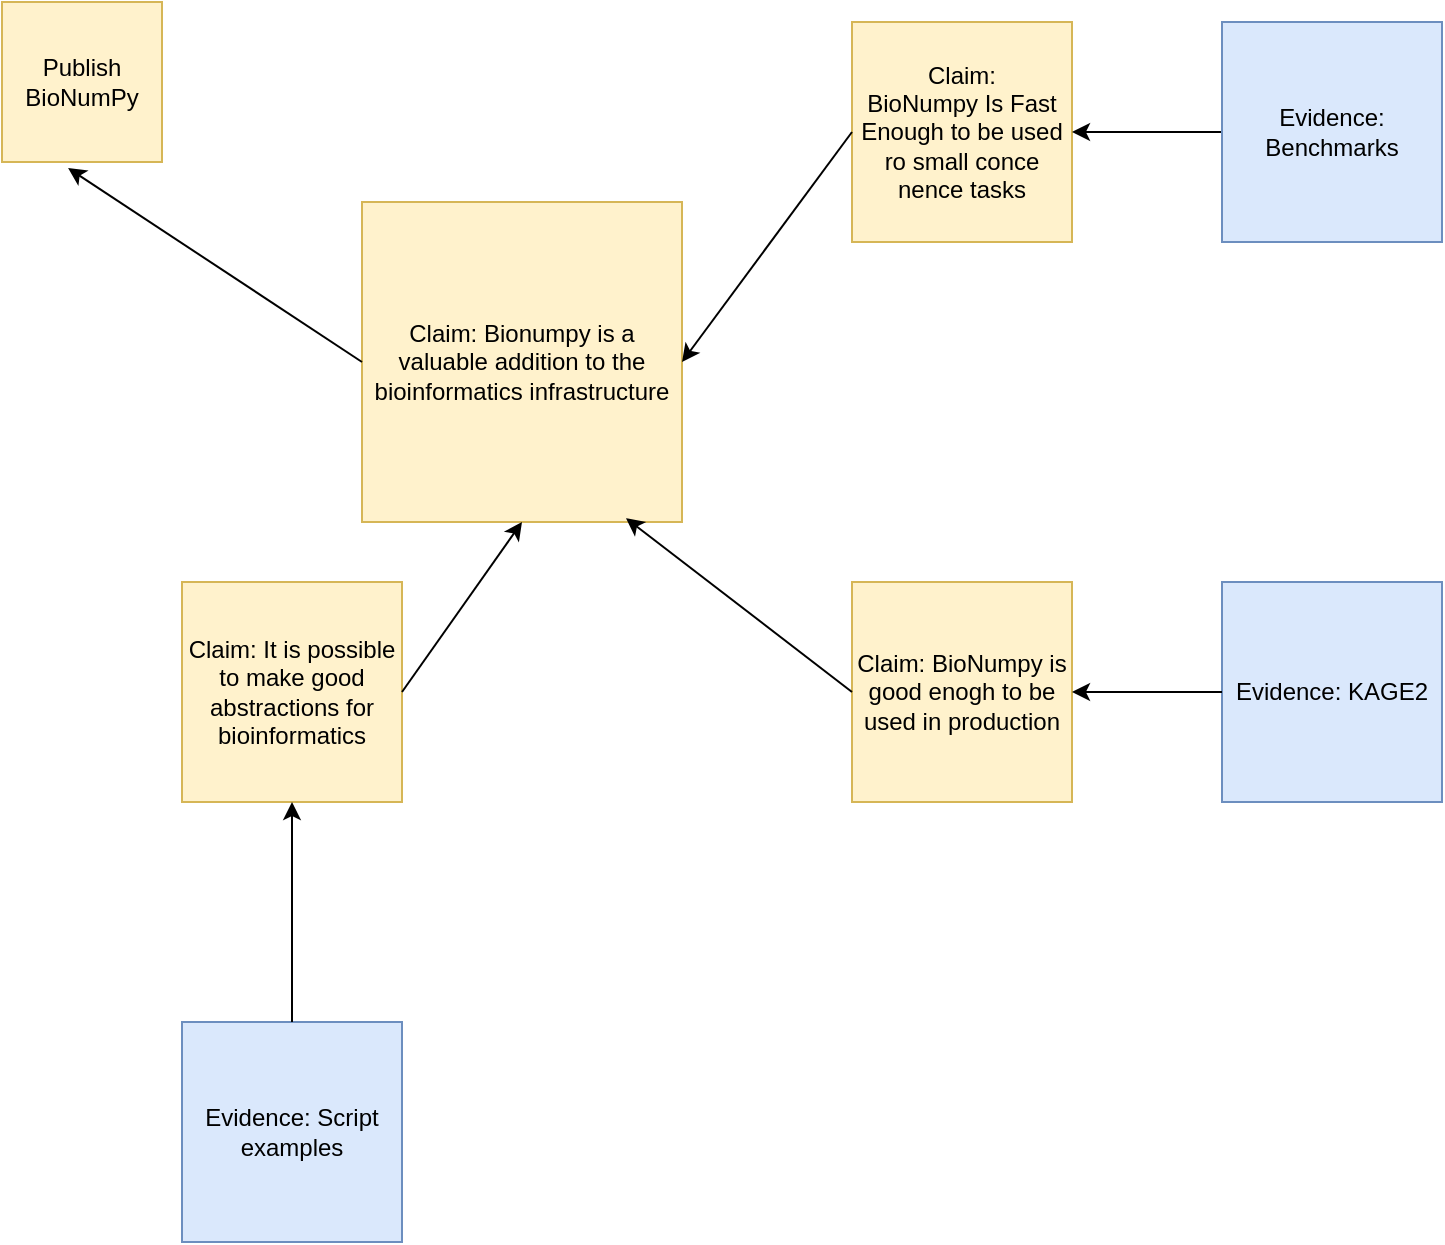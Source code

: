 <mxfile version="22.0.8" type="github">
  <diagram name="Page-1" id="cqgpyXr-cMNBFF1EY2c6">
    <mxGraphModel dx="1434" dy="758" grid="1" gridSize="10" guides="1" tooltips="1" connect="1" arrows="1" fold="1" page="1" pageScale="1" pageWidth="850" pageHeight="1100" math="0" shadow="0">
      <root>
        <mxCell id="0" />
        <mxCell id="1" parent="0" />
        <mxCell id="I2-2xf_2cML_7aA4J0nP-1" value="Publish BioNumPy" style="whiteSpace=wrap;html=1;aspect=fixed;fillColor=#fff2cc;strokeColor=#d6b656;" vertex="1" parent="1">
          <mxGeometry width="80" height="80" as="geometry" />
        </mxCell>
        <mxCell id="I2-2xf_2cML_7aA4J0nP-3" value="Claim: Bionumpy is a valuable addition to the bioinformatics infrastructure" style="whiteSpace=wrap;html=1;aspect=fixed;fillColor=#fff2cc;strokeColor=#d6b656;" vertex="1" parent="1">
          <mxGeometry x="180" y="100" width="160" height="160" as="geometry" />
        </mxCell>
        <mxCell id="I2-2xf_2cML_7aA4J0nP-4" value="" style="endArrow=classic;html=1;rounded=0;entryX=0.413;entryY=1.038;entryDx=0;entryDy=0;entryPerimeter=0;exitX=0;exitY=0.5;exitDx=0;exitDy=0;" edge="1" parent="1" source="I2-2xf_2cML_7aA4J0nP-3" target="I2-2xf_2cML_7aA4J0nP-1">
          <mxGeometry width="50" height="50" relative="1" as="geometry">
            <mxPoint x="400" y="170" as="sourcePoint" />
            <mxPoint x="450" y="120" as="targetPoint" />
          </mxGeometry>
        </mxCell>
        <mxCell id="I2-2xf_2cML_7aA4J0nP-9" value="Claim: &lt;br&gt;BioNumpy Is Fast Enough to be used ro small conce&lt;br&gt;nence tasks" style="whiteSpace=wrap;html=1;aspect=fixed;fillColor=#fff2cc;strokeColor=#d6b656;" vertex="1" parent="1">
          <mxGeometry x="425" y="10" width="110" height="110" as="geometry" />
        </mxCell>
        <mxCell id="I2-2xf_2cML_7aA4J0nP-10" value="Claim: BioNumpy is good enogh to be used in production" style="whiteSpace=wrap;html=1;aspect=fixed;fillColor=#fff2cc;strokeColor=#d6b656;" vertex="1" parent="1">
          <mxGeometry x="425" y="290" width="110" height="110" as="geometry" />
        </mxCell>
        <mxCell id="I2-2xf_2cML_7aA4J0nP-11" value="Evidence: KAGE2" style="whiteSpace=wrap;html=1;aspect=fixed;fillColor=#dae8fc;strokeColor=#6c8ebf;" vertex="1" parent="1">
          <mxGeometry x="610" y="290" width="110" height="110" as="geometry" />
        </mxCell>
        <mxCell id="I2-2xf_2cML_7aA4J0nP-15" style="edgeStyle=orthogonalEdgeStyle;rounded=0;orthogonalLoop=1;jettySize=auto;html=1;exitX=0;exitY=0.5;exitDx=0;exitDy=0;" edge="1" parent="1" source="I2-2xf_2cML_7aA4J0nP-12" target="I2-2xf_2cML_7aA4J0nP-9">
          <mxGeometry relative="1" as="geometry" />
        </mxCell>
        <mxCell id="I2-2xf_2cML_7aA4J0nP-12" value="Evidence: Benchmarks" style="whiteSpace=wrap;html=1;aspect=fixed;fillColor=#dae8fc;strokeColor=#6c8ebf;" vertex="1" parent="1">
          <mxGeometry x="610" y="10" width="110" height="110" as="geometry" />
        </mxCell>
        <mxCell id="I2-2xf_2cML_7aA4J0nP-13" value="Claim: It is possible to make good abstractions for bioinformatics" style="whiteSpace=wrap;html=1;aspect=fixed;fillColor=#fff2cc;strokeColor=#d6b656;" vertex="1" parent="1">
          <mxGeometry x="90" y="290" width="110" height="110" as="geometry" />
        </mxCell>
        <mxCell id="I2-2xf_2cML_7aA4J0nP-16" value="" style="endArrow=classic;html=1;rounded=0;entryX=1;entryY=0.5;entryDx=0;entryDy=0;exitX=0;exitY=0.5;exitDx=0;exitDy=0;" edge="1" parent="1" source="I2-2xf_2cML_7aA4J0nP-11" target="I2-2xf_2cML_7aA4J0nP-10">
          <mxGeometry width="50" height="50" relative="1" as="geometry">
            <mxPoint x="600" y="270" as="sourcePoint" />
            <mxPoint x="450" y="340" as="targetPoint" />
          </mxGeometry>
        </mxCell>
        <mxCell id="I2-2xf_2cML_7aA4J0nP-18" value="" style="endArrow=classic;html=1;rounded=0;entryX=1;entryY=0.5;entryDx=0;entryDy=0;exitX=0;exitY=0.5;exitDx=0;exitDy=0;" edge="1" parent="1" source="I2-2xf_2cML_7aA4J0nP-9" target="I2-2xf_2cML_7aA4J0nP-3">
          <mxGeometry width="50" height="50" relative="1" as="geometry">
            <mxPoint x="380" y="100" as="sourcePoint" />
            <mxPoint x="430" y="50" as="targetPoint" />
          </mxGeometry>
        </mxCell>
        <mxCell id="I2-2xf_2cML_7aA4J0nP-19" value="" style="endArrow=classic;html=1;rounded=0;entryX=0.825;entryY=0.988;entryDx=0;entryDy=0;entryPerimeter=0;exitX=0;exitY=0.5;exitDx=0;exitDy=0;" edge="1" parent="1" source="I2-2xf_2cML_7aA4J0nP-10" target="I2-2xf_2cML_7aA4J0nP-3">
          <mxGeometry width="50" height="50" relative="1" as="geometry">
            <mxPoint x="400" y="390" as="sourcePoint" />
            <mxPoint x="450" y="340" as="targetPoint" />
          </mxGeometry>
        </mxCell>
        <mxCell id="I2-2xf_2cML_7aA4J0nP-20" value="" style="endArrow=classic;html=1;rounded=0;exitX=1;exitY=0.5;exitDx=0;exitDy=0;entryX=0.5;entryY=1;entryDx=0;entryDy=0;" edge="1" parent="1" source="I2-2xf_2cML_7aA4J0nP-13" target="I2-2xf_2cML_7aA4J0nP-3">
          <mxGeometry width="50" height="50" relative="1" as="geometry">
            <mxPoint x="400" y="390" as="sourcePoint" />
            <mxPoint x="270" y="390" as="targetPoint" />
          </mxGeometry>
        </mxCell>
        <mxCell id="I2-2xf_2cML_7aA4J0nP-21" value="Evidence: Script examples" style="whiteSpace=wrap;html=1;aspect=fixed;fillColor=#dae8fc;strokeColor=#6c8ebf;" vertex="1" parent="1">
          <mxGeometry x="90" y="510" width="110" height="110" as="geometry" />
        </mxCell>
        <mxCell id="I2-2xf_2cML_7aA4J0nP-22" value="" style="endArrow=classic;html=1;rounded=0;entryX=0.5;entryY=1;entryDx=0;entryDy=0;exitX=0.5;exitY=0;exitDx=0;exitDy=0;" edge="1" parent="1" source="I2-2xf_2cML_7aA4J0nP-21" target="I2-2xf_2cML_7aA4J0nP-13">
          <mxGeometry width="50" height="50" relative="1" as="geometry">
            <mxPoint x="140" y="510" as="sourcePoint" />
            <mxPoint x="190" y="460" as="targetPoint" />
          </mxGeometry>
        </mxCell>
      </root>
    </mxGraphModel>
  </diagram>
</mxfile>
